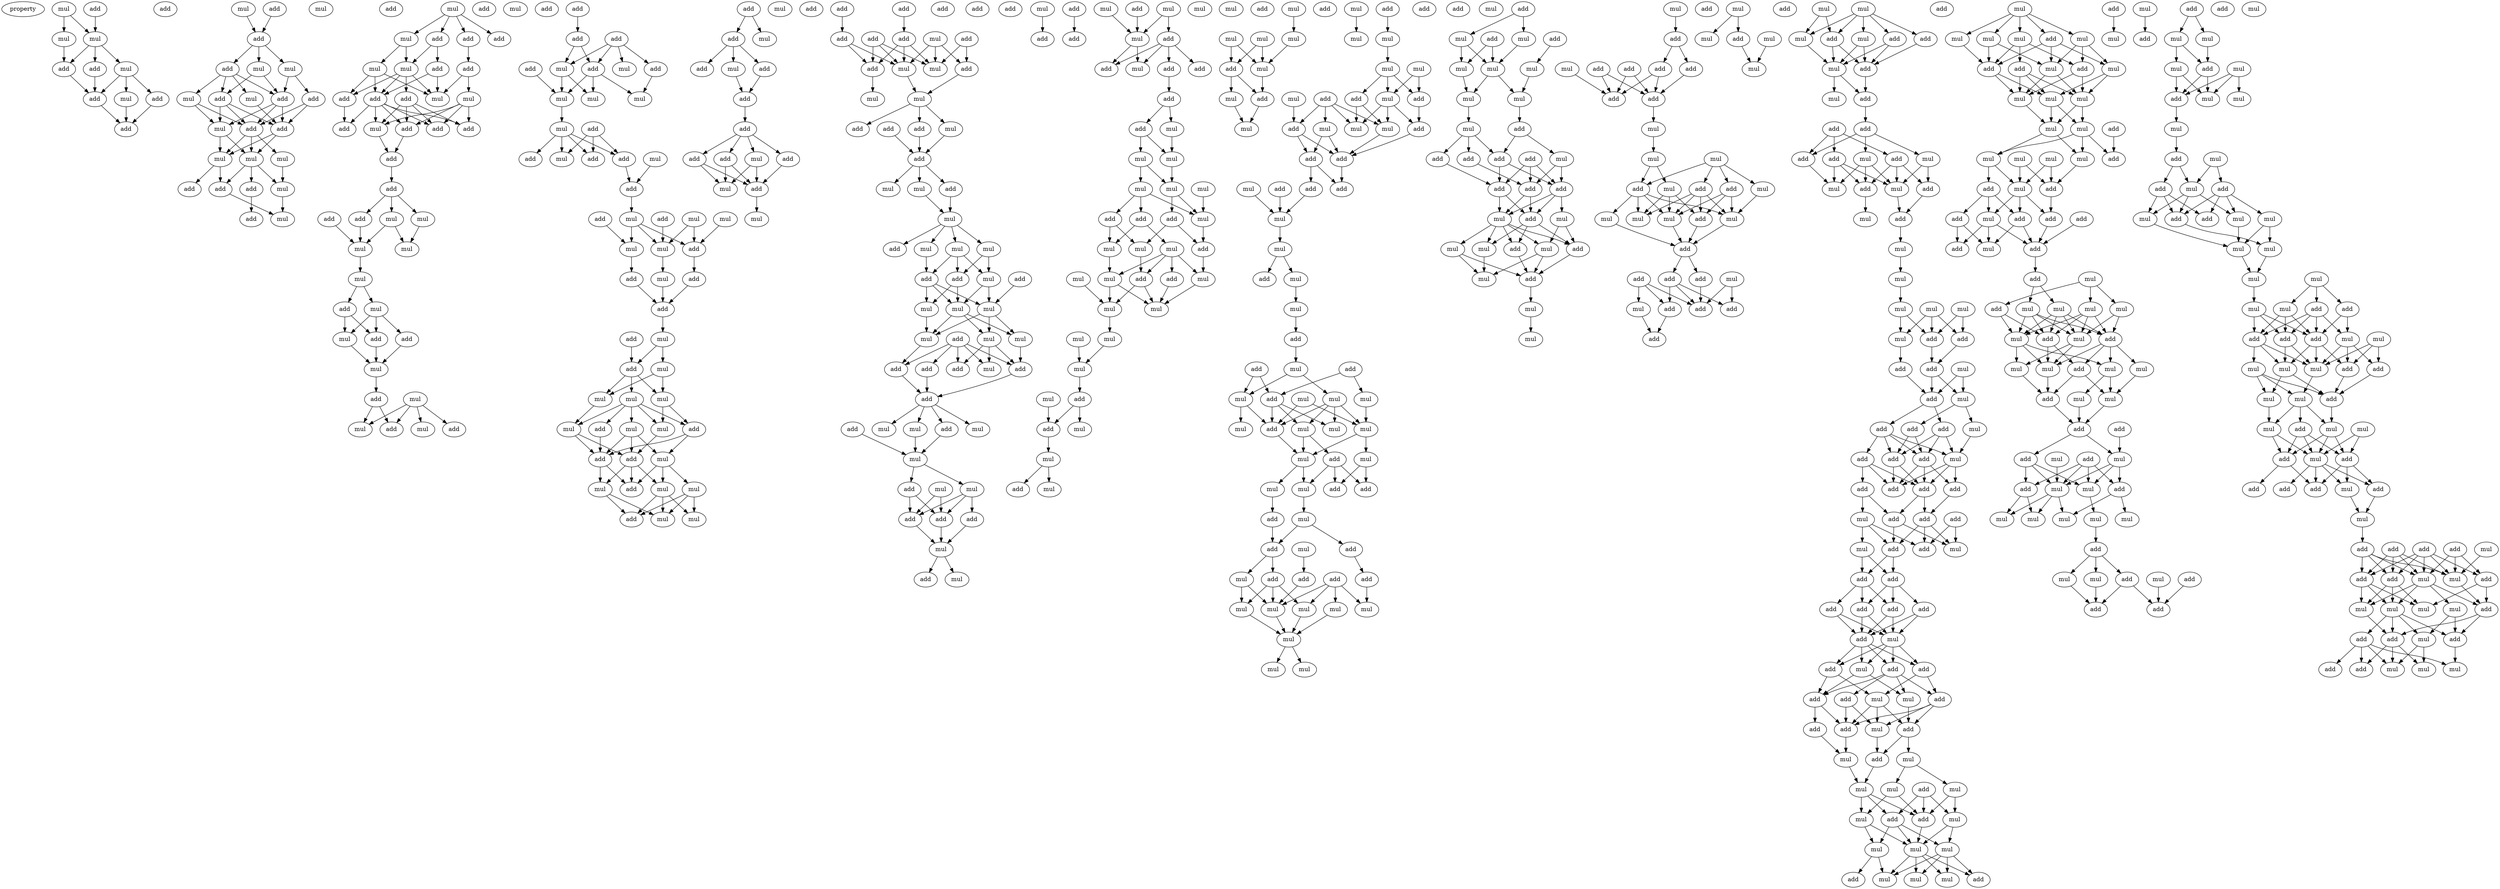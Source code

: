 digraph {
    node [fontcolor=black]
    property [mul=2,lf=1.9]
    0 [ label = mul ];
    1 [ label = add ];
    2 [ label = add ];
    3 [ label = mul ];
    4 [ label = mul ];
    5 [ label = mul ];
    6 [ label = add ];
    7 [ label = add ];
    8 [ label = mul ];
    9 [ label = add ];
    10 [ label = add ];
    11 [ label = add ];
    12 [ label = mul ];
    13 [ label = add ];
    14 [ label = mul ];
    15 [ label = add ];
    16 [ label = add ];
    17 [ label = mul ];
    18 [ label = add ];
    19 [ label = mul ];
    20 [ label = mul ];
    21 [ label = mul ];
    22 [ label = add ];
    23 [ label = add ];
    24 [ label = add ];
    25 [ label = mul ];
    26 [ label = add ];
    27 [ label = add ];
    28 [ label = mul ];
    29 [ label = mul ];
    30 [ label = mul ];
    31 [ label = add ];
    32 [ label = add ];
    33 [ label = mul ];
    34 [ label = add ];
    35 [ label = mul ];
    36 [ label = add ];
    37 [ label = mul ];
    38 [ label = mul ];
    39 [ label = add ];
    40 [ label = add ];
    41 [ label = add ];
    42 [ label = mul ];
    43 [ label = add ];
    44 [ label = mul ];
    45 [ label = add ];
    46 [ label = add ];
    47 [ label = add ];
    48 [ label = mul ];
    49 [ label = mul ];
    50 [ label = add ];
    51 [ label = add ];
    52 [ label = add ];
    53 [ label = add ];
    54 [ label = mul ];
    55 [ label = add ];
    56 [ label = add ];
    57 [ label = add ];
    58 [ label = mul ];
    59 [ label = mul ];
    60 [ label = add ];
    61 [ label = add ];
    62 [ label = mul ];
    63 [ label = mul ];
    64 [ label = mul ];
    65 [ label = mul ];
    66 [ label = add ];
    67 [ label = add ];
    68 [ label = add ];
    69 [ label = mul ];
    70 [ label = add ];
    71 [ label = mul ];
    72 [ label = mul ];
    73 [ label = add ];
    74 [ label = mul ];
    75 [ label = add ];
    76 [ label = mul ];
    77 [ label = mul ];
    78 [ label = add ];
    79 [ label = add ];
    80 [ label = add ];
    81 [ label = add ];
    82 [ label = add ];
    83 [ label = add ];
    84 [ label = add ];
    85 [ label = mul ];
    86 [ label = add ];
    87 [ label = mul ];
    88 [ label = mul ];
    89 [ label = mul ];
    90 [ label = mul ];
    91 [ label = add ];
    92 [ label = mul ];
    93 [ label = mul ];
    94 [ label = add ];
    95 [ label = mul ];
    96 [ label = add ];
    97 [ label = add ];
    98 [ label = add ];
    99 [ label = mul ];
    100 [ label = add ];
    101 [ label = mul ];
    102 [ label = add ];
    103 [ label = mul ];
    104 [ label = add ];
    105 [ label = mul ];
    106 [ label = mul ];
    107 [ label = add ];
    108 [ label = mul ];
    109 [ label = add ];
    110 [ label = add ];
    111 [ label = add ];
    112 [ label = mul ];
    113 [ label = add ];
    114 [ label = mul ];
    115 [ label = mul ];
    116 [ label = mul ];
    117 [ label = mul ];
    118 [ label = add ];
    119 [ label = mul ];
    120 [ label = mul ];
    121 [ label = mul ];
    122 [ label = add ];
    123 [ label = add ];
    124 [ label = add ];
    125 [ label = mul ];
    126 [ label = mul ];
    127 [ label = mul ];
    128 [ label = add ];
    129 [ label = mul ];
    130 [ label = mul ];
    131 [ label = mul ];
    132 [ label = add ];
    133 [ label = add ];
    134 [ label = add ];
    135 [ label = mul ];
    136 [ label = add ];
    137 [ label = mul ];
    138 [ label = add ];
    139 [ label = mul ];
    140 [ label = add ];
    141 [ label = add ];
    142 [ label = add ];
    143 [ label = add ];
    144 [ label = add ];
    145 [ label = add ];
    146 [ label = mul ];
    147 [ label = mul ];
    148 [ label = add ];
    149 [ label = mul ];
    150 [ label = add ];
    151 [ label = add ];
    152 [ label = add ];
    153 [ label = add ];
    154 [ label = mul ];
    155 [ label = add ];
    156 [ label = add ];
    157 [ label = mul ];
    158 [ label = add ];
    159 [ label = mul ];
    160 [ label = add ];
    161 [ label = add ];
    162 [ label = mul ];
    163 [ label = mul ];
    164 [ label = add ];
    165 [ label = add ];
    166 [ label = add ];
    167 [ label = add ];
    168 [ label = mul ];
    169 [ label = add ];
    170 [ label = mul ];
    171 [ label = add ];
    172 [ label = mul ];
    173 [ label = add ];
    174 [ label = mul ];
    175 [ label = add ];
    176 [ label = mul ];
    177 [ label = mul ];
    178 [ label = mul ];
    179 [ label = mul ];
    180 [ label = add ];
    181 [ label = add ];
    182 [ label = add ];
    183 [ label = mul ];
    184 [ label = mul ];
    185 [ label = mul ];
    186 [ label = mul ];
    187 [ label = mul ];
    188 [ label = mul ];
    189 [ label = add ];
    190 [ label = add ];
    191 [ label = add ];
    192 [ label = add ];
    193 [ label = mul ];
    194 [ label = add ];
    195 [ label = add ];
    196 [ label = add ];
    197 [ label = add ];
    198 [ label = mul ];
    199 [ label = mul ];
    200 [ label = mul ];
    201 [ label = mul ];
    202 [ label = add ];
    203 [ label = mul ];
    204 [ label = mul ];
    205 [ label = add ];
    206 [ label = add ];
    207 [ label = add ];
    208 [ label = mul ];
    209 [ label = mul ];
    210 [ label = add ];
    211 [ label = add ];
    212 [ label = add ];
    213 [ label = mul ];
    214 [ label = add ];
    215 [ label = add ];
    216 [ label = mul ];
    217 [ label = mul ];
    218 [ label = mul ];
    219 [ label = add ];
    220 [ label = add ];
    221 [ label = add ];
    222 [ label = mul ];
    223 [ label = add ];
    224 [ label = add ];
    225 [ label = add ];
    226 [ label = mul ];
    227 [ label = mul ];
    228 [ label = mul ];
    229 [ label = mul ];
    230 [ label = mul ];
    231 [ label = mul ];
    232 [ label = mul ];
    233 [ label = add ];
    234 [ label = add ];
    235 [ label = mul ];
    236 [ label = add ];
    237 [ label = add ];
    238 [ label = mul ];
    239 [ label = mul ];
    240 [ label = mul ];
    241 [ label = add ];
    242 [ label = mul ];
    243 [ label = add ];
    244 [ label = mul ];
    245 [ label = mul ];
    246 [ label = mul ];
    247 [ label = mul ];
    248 [ label = mul ];
    249 [ label = mul ];
    250 [ label = mul ];
    251 [ label = mul ];
    252 [ label = add ];
    253 [ label = add ];
    254 [ label = mul ];
    255 [ label = mul ];
    256 [ label = mul ];
    257 [ label = add ];
    258 [ label = add ];
    259 [ label = mul ];
    260 [ label = mul ];
    261 [ label = mul ];
    262 [ label = add ];
    263 [ label = mul ];
    264 [ label = mul ];
    265 [ label = add ];
    266 [ label = mul ];
    267 [ label = add ];
    268 [ label = mul ];
    269 [ label = mul ];
    270 [ label = mul ];
    271 [ label = mul ];
    272 [ label = add ];
    273 [ label = mul ];
    274 [ label = mul ];
    275 [ label = mul ];
    276 [ label = mul ];
    277 [ label = add ];
    278 [ label = add ];
    279 [ label = add ];
    280 [ label = mul ];
    281 [ label = mul ];
    282 [ label = add ];
    283 [ label = mul ];
    284 [ label = mul ];
    285 [ label = add ];
    286 [ label = add ];
    287 [ label = add ];
    288 [ label = mul ];
    289 [ label = add ];
    290 [ label = add ];
    291 [ label = add ];
    292 [ label = add ];
    293 [ label = mul ];
    294 [ label = mul ];
    295 [ label = add ];
    296 [ label = mul ];
    297 [ label = mul ];
    298 [ label = add ];
    299 [ label = mul ];
    300 [ label = add ];
    301 [ label = add ];
    302 [ label = mul ];
    303 [ label = add ];
    304 [ label = mul ];
    305 [ label = mul ];
    306 [ label = mul ];
    307 [ label = mul ];
    308 [ label = mul ];
    309 [ label = add ];
    310 [ label = mul ];
    311 [ label = mul ];
    312 [ label = mul ];
    313 [ label = add ];
    314 [ label = mul ];
    315 [ label = add ];
    316 [ label = mul ];
    317 [ label = add ];
    318 [ label = mul ];
    319 [ label = add ];
    320 [ label = mul ];
    321 [ label = add ];
    322 [ label = add ];
    323 [ label = mul ];
    324 [ label = add ];
    325 [ label = add ];
    326 [ label = add ];
    327 [ label = add ];
    328 [ label = mul ];
    329 [ label = mul ];
    330 [ label = mul ];
    331 [ label = mul ];
    332 [ label = mul ];
    333 [ label = mul ];
    334 [ label = mul ];
    335 [ label = add ];
    336 [ label = mul ];
    337 [ label = mul ];
    338 [ label = mul ];
    339 [ label = add ];
    340 [ label = mul ];
    341 [ label = add ];
    342 [ label = mul ];
    343 [ label = add ];
    344 [ label = mul ];
    345 [ label = mul ];
    346 [ label = mul ];
    347 [ label = mul ];
    348 [ label = mul ];
    349 [ label = add ];
    350 [ label = mul ];
    351 [ label = add ];
    352 [ label = add ];
    353 [ label = add ];
    354 [ label = mul ];
    355 [ label = add ];
    356 [ label = add ];
    357 [ label = add ];
    358 [ label = add ];
    359 [ label = mul ];
    360 [ label = mul ];
    361 [ label = add ];
    362 [ label = mul ];
    363 [ label = add ];
    364 [ label = add ];
    365 [ label = mul ];
    366 [ label = mul ];
    367 [ label = mul ];
    368 [ label = add ];
    369 [ label = mul ];
    370 [ label = mul ];
    371 [ label = mul ];
    372 [ label = add ];
    373 [ label = add ];
    374 [ label = add ];
    375 [ label = mul ];
    376 [ label = add ];
    377 [ label = add ];
    378 [ label = add ];
    379 [ label = add ];
    380 [ label = mul ];
    381 [ label = mul ];
    382 [ label = mul ];
    383 [ label = mul ];
    384 [ label = add ];
    385 [ label = add ];
    386 [ label = mul ];
    387 [ label = add ];
    388 [ label = mul ];
    389 [ label = mul ];
    390 [ label = add ];
    391 [ label = mul ];
    392 [ label = mul ];
    393 [ label = add ];
    394 [ label = add ];
    395 [ label = add ];
    396 [ label = mul ];
    397 [ label = add ];
    398 [ label = add ];
    399 [ label = add ];
    400 [ label = mul ];
    401 [ label = add ];
    402 [ label = add ];
    403 [ label = add ];
    404 [ label = mul ];
    405 [ label = add ];
    406 [ label = mul ];
    407 [ label = mul ];
    408 [ label = add ];
    409 [ label = mul ];
    410 [ label = mul ];
    411 [ label = mul ];
    412 [ label = mul ];
    413 [ label = add ];
    414 [ label = add ];
    415 [ label = add ];
    416 [ label = mul ];
    417 [ label = mul ];
    418 [ label = add ];
    419 [ label = mul ];
    420 [ label = add ];
    421 [ label = add ];
    422 [ label = add ];
    423 [ label = add ];
    424 [ label = add ];
    425 [ label = mul ];
    426 [ label = add ];
    427 [ label = mul ];
    428 [ label = add ];
    429 [ label = mul ];
    430 [ label = add ];
    431 [ label = mul ];
    432 [ label = mul ];
    433 [ label = add ];
    434 [ label = mul ];
    435 [ label = mul ];
    436 [ label = mul ];
    437 [ label = mul ];
    438 [ label = mul ];
    439 [ label = mul ];
    440 [ label = add ];
    441 [ label = add ];
    442 [ label = add ];
    443 [ label = mul ];
    444 [ label = add ];
    445 [ label = add ];
    446 [ label = add ];
    447 [ label = mul ];
    448 [ label = mul ];
    449 [ label = add ];
    450 [ label = add ];
    451 [ label = add ];
    452 [ label = add ];
    453 [ label = add ];
    454 [ label = add ];
    455 [ label = mul ];
    456 [ label = add ];
    457 [ label = add ];
    458 [ label = add ];
    459 [ label = add ];
    460 [ label = add ];
    461 [ label = mul ];
    462 [ label = add ];
    463 [ label = add ];
    464 [ label = mul ];
    465 [ label = add ];
    466 [ label = mul ];
    467 [ label = add ];
    468 [ label = add ];
    469 [ label = add ];
    470 [ label = add ];
    471 [ label = add ];
    472 [ label = add ];
    473 [ label = add ];
    474 [ label = mul ];
    475 [ label = add ];
    476 [ label = add ];
    477 [ label = add ];
    478 [ label = add ];
    479 [ label = mul ];
    480 [ label = add ];
    481 [ label = mul ];
    482 [ label = add ];
    483 [ label = mul ];
    484 [ label = add ];
    485 [ label = add ];
    486 [ label = add ];
    487 [ label = mul ];
    488 [ label = add ];
    489 [ label = mul ];
    490 [ label = add ];
    491 [ label = mul ];
    492 [ label = mul ];
    493 [ label = mul ];
    494 [ label = add ];
    495 [ label = mul ];
    496 [ label = mul ];
    497 [ label = add ];
    498 [ label = mul ];
    499 [ label = add ];
    500 [ label = mul ];
    501 [ label = mul ];
    502 [ label = mul ];
    503 [ label = mul ];
    504 [ label = add ];
    505 [ label = mul ];
    506 [ label = mul ];
    507 [ label = add ];
    508 [ label = mul ];
    509 [ label = add ];
    510 [ label = mul ];
    511 [ label = mul ];
    512 [ label = mul ];
    513 [ label = mul ];
    514 [ label = add ];
    515 [ label = mul ];
    516 [ label = mul ];
    517 [ label = add ];
    518 [ label = add ];
    519 [ label = mul ];
    520 [ label = mul ];
    521 [ label = mul ];
    522 [ label = mul ];
    523 [ label = add ];
    524 [ label = mul ];
    525 [ label = mul ];
    526 [ label = add ];
    527 [ label = mul ];
    528 [ label = mul ];
    529 [ label = mul ];
    530 [ label = add ];
    531 [ label = add ];
    532 [ label = mul ];
    533 [ label = add ];
    534 [ label = add ];
    535 [ label = mul ];
    536 [ label = add ];
    537 [ label = add ];
    538 [ label = add ];
    539 [ label = add ];
    540 [ label = mul ];
    541 [ label = add ];
    542 [ label = mul ];
    543 [ label = mul ];
    544 [ label = mul ];
    545 [ label = mul ];
    546 [ label = add ];
    547 [ label = mul ];
    548 [ label = mul ];
    549 [ label = add ];
    550 [ label = mul ];
    551 [ label = add ];
    552 [ label = mul ];
    553 [ label = mul ];
    554 [ label = mul ];
    555 [ label = add ];
    556 [ label = mul ];
    557 [ label = mul ];
    558 [ label = add ];
    559 [ label = mul ];
    560 [ label = add ];
    561 [ label = add ];
    562 [ label = add ];
    563 [ label = add ];
    564 [ label = mul ];
    565 [ label = mul ];
    566 [ label = add ];
    567 [ label = mul ];
    568 [ label = mul ];
    569 [ label = add ];
    570 [ label = add ];
    571 [ label = mul ];
    572 [ label = mul ];
    573 [ label = mul ];
    574 [ label = mul ];
    575 [ label = mul ];
    576 [ label = mul ];
    577 [ label = add ];
    578 [ label = mul ];
    579 [ label = mul ];
    580 [ label = add ];
    581 [ label = add ];
    582 [ label = mul ];
    583 [ label = add ];
    584 [ label = add ];
    585 [ label = mul ];
    586 [ label = add ];
    587 [ label = add ];
    588 [ label = mul ];
    589 [ label = mul ];
    590 [ label = mul ];
    591 [ label = add ];
    592 [ label = mul ];
    593 [ label = add ];
    594 [ label = mul ];
    595 [ label = mul ];
    596 [ label = mul ];
    597 [ label = add ];
    598 [ label = mul ];
    599 [ label = add ];
    600 [ label = add ];
    601 [ label = mul ];
    602 [ label = add ];
    603 [ label = mul ];
    604 [ label = mul ];
    605 [ label = add ];
    606 [ label = add ];
    607 [ label = mul ];
    608 [ label = mul ];
    609 [ label = mul ];
    610 [ label = mul ];
    611 [ label = mul ];
    612 [ label = mul ];
    613 [ label = add ];
    614 [ label = add ];
    615 [ label = mul ];
    616 [ label = mul ];
    617 [ label = add ];
    618 [ label = add ];
    619 [ label = mul ];
    620 [ label = mul ];
    621 [ label = add ];
    622 [ label = mul ];
    623 [ label = add ];
    624 [ label = mul ];
    625 [ label = add ];
    626 [ label = mul ];
    627 [ label = mul ];
    628 [ label = mul ];
    629 [ label = add ];
    630 [ label = mul ];
    631 [ label = mul ];
    632 [ label = add ];
    633 [ label = mul ];
    634 [ label = mul ];
    635 [ label = add ];
    636 [ label = add ];
    637 [ label = add ];
    638 [ label = add ];
    639 [ label = mul ];
    640 [ label = add ];
    641 [ label = add ];
    642 [ label = mul ];
    643 [ label = add ];
    644 [ label = mul ];
    645 [ label = add ];
    646 [ label = add ];
    647 [ label = add ];
    648 [ label = add ];
    649 [ label = add ];
    650 [ label = add ];
    651 [ label = mul ];
    652 [ label = mul ];
    653 [ label = mul ];
    654 [ label = mul ];
    655 [ label = add ];
    656 [ label = mul ];
    657 [ label = mul ];
    658 [ label = add ];
    659 [ label = add ];
    660 [ label = mul ];
    661 [ label = add ];
    662 [ label = mul ];
    663 [ label = add ];
    664 [ label = mul ];
    665 [ label = mul ];
    666 [ label = add ];
    0 -> 3 [ name = 0 ];
    0 -> 4 [ name = 1 ];
    1 -> 4 [ name = 2 ];
    3 -> 7 [ name = 3 ];
    4 -> 5 [ name = 4 ];
    4 -> 6 [ name = 5 ];
    4 -> 7 [ name = 6 ];
    5 -> 8 [ name = 7 ];
    5 -> 9 [ name = 8 ];
    5 -> 10 [ name = 9 ];
    6 -> 10 [ name = 10 ];
    7 -> 10 [ name = 11 ];
    8 -> 11 [ name = 12 ];
    9 -> 11 [ name = 13 ];
    10 -> 11 [ name = 14 ];
    12 -> 16 [ name = 15 ];
    13 -> 16 [ name = 16 ];
    16 -> 17 [ name = 17 ];
    16 -> 18 [ name = 18 ];
    16 -> 19 [ name = 19 ];
    17 -> 22 [ name = 20 ];
    17 -> 24 [ name = 21 ];
    18 -> 20 [ name = 22 ];
    18 -> 21 [ name = 23 ];
    18 -> 22 [ name = 24 ];
    18 -> 24 [ name = 25 ];
    19 -> 23 [ name = 26 ];
    19 -> 24 [ name = 27 ];
    20 -> 26 [ name = 28 ];
    21 -> 25 [ name = 29 ];
    21 -> 27 [ name = 30 ];
    22 -> 25 [ name = 31 ];
    22 -> 26 [ name = 32 ];
    22 -> 27 [ name = 33 ];
    23 -> 26 [ name = 34 ];
    23 -> 27 [ name = 35 ];
    24 -> 25 [ name = 36 ];
    24 -> 26 [ name = 37 ];
    24 -> 27 [ name = 38 ];
    25 -> 29 [ name = 39 ];
    25 -> 30 [ name = 40 ];
    26 -> 29 [ name = 41 ];
    26 -> 30 [ name = 42 ];
    27 -> 28 [ name = 43 ];
    27 -> 29 [ name = 44 ];
    27 -> 30 [ name = 45 ];
    28 -> 33 [ name = 46 ];
    29 -> 31 [ name = 47 ];
    29 -> 32 [ name = 48 ];
    30 -> 31 [ name = 49 ];
    30 -> 33 [ name = 50 ];
    30 -> 34 [ name = 51 ];
    31 -> 35 [ name = 52 ];
    33 -> 35 [ name = 53 ];
    34 -> 36 [ name = 54 ];
    37 -> 38 [ name = 55 ];
    37 -> 39 [ name = 56 ];
    37 -> 40 [ name = 57 ];
    37 -> 41 [ name = 58 ];
    38 -> 42 [ name = 59 ];
    38 -> 44 [ name = 60 ];
    39 -> 44 [ name = 61 ];
    39 -> 45 [ name = 62 ];
    41 -> 43 [ name = 63 ];
    42 -> 47 [ name = 64 ];
    42 -> 49 [ name = 65 ];
    42 -> 50 [ name = 66 ];
    43 -> 48 [ name = 67 ];
    43 -> 49 [ name = 68 ];
    44 -> 46 [ name = 69 ];
    44 -> 47 [ name = 70 ];
    44 -> 49 [ name = 71 ];
    44 -> 50 [ name = 72 ];
    45 -> 49 [ name = 73 ];
    45 -> 50 [ name = 74 ];
    46 -> 52 [ name = 75 ];
    46 -> 53 [ name = 76 ];
    46 -> 54 [ name = 77 ];
    46 -> 55 [ name = 78 ];
    47 -> 51 [ name = 79 ];
    48 -> 52 [ name = 80 ];
    48 -> 53 [ name = 81 ];
    48 -> 54 [ name = 82 ];
    48 -> 55 [ name = 83 ];
    50 -> 51 [ name = 84 ];
    50 -> 52 [ name = 85 ];
    50 -> 53 [ name = 86 ];
    50 -> 54 [ name = 87 ];
    50 -> 55 [ name = 88 ];
    53 -> 56 [ name = 89 ];
    54 -> 56 [ name = 90 ];
    56 -> 57 [ name = 91 ];
    57 -> 58 [ name = 92 ];
    57 -> 59 [ name = 93 ];
    57 -> 60 [ name = 94 ];
    58 -> 62 [ name = 95 ];
    58 -> 63 [ name = 96 ];
    59 -> 63 [ name = 97 ];
    60 -> 62 [ name = 98 ];
    61 -> 62 [ name = 99 ];
    62 -> 64 [ name = 100 ];
    64 -> 65 [ name = 101 ];
    64 -> 66 [ name = 102 ];
    65 -> 67 [ name = 103 ];
    65 -> 69 [ name = 104 ];
    65 -> 70 [ name = 105 ];
    66 -> 67 [ name = 106 ];
    66 -> 69 [ name = 107 ];
    67 -> 72 [ name = 108 ];
    69 -> 72 [ name = 109 ];
    70 -> 72 [ name = 110 ];
    72 -> 73 [ name = 111 ];
    73 -> 77 [ name = 112 ];
    73 -> 78 [ name = 113 ];
    74 -> 76 [ name = 114 ];
    74 -> 77 [ name = 115 ];
    74 -> 78 [ name = 116 ];
    74 -> 79 [ name = 117 ];
    80 -> 81 [ name = 118 ];
    81 -> 84 [ name = 119 ];
    81 -> 85 [ name = 120 ];
    82 -> 83 [ name = 121 ];
    82 -> 84 [ name = 122 ];
    82 -> 85 [ name = 123 ];
    82 -> 87 [ name = 124 ];
    83 -> 89 [ name = 125 ];
    84 -> 88 [ name = 126 ];
    84 -> 89 [ name = 127 ];
    84 -> 90 [ name = 128 ];
    85 -> 88 [ name = 129 ];
    85 -> 90 [ name = 130 ];
    86 -> 90 [ name = 131 ];
    90 -> 92 [ name = 132 ];
    91 -> 95 [ name = 133 ];
    91 -> 96 [ name = 134 ];
    91 -> 97 [ name = 135 ];
    92 -> 94 [ name = 136 ];
    92 -> 95 [ name = 137 ];
    92 -> 96 [ name = 138 ];
    92 -> 97 [ name = 139 ];
    93 -> 98 [ name = 140 ];
    96 -> 98 [ name = 141 ];
    98 -> 99 [ name = 142 ];
    99 -> 104 [ name = 143 ];
    99 -> 105 [ name = 144 ];
    99 -> 106 [ name = 145 ];
    100 -> 105 [ name = 146 ];
    101 -> 104 [ name = 147 ];
    101 -> 106 [ name = 148 ];
    102 -> 106 [ name = 149 ];
    103 -> 104 [ name = 150 ];
    104 -> 109 [ name = 151 ];
    105 -> 107 [ name = 152 ];
    106 -> 108 [ name = 153 ];
    107 -> 110 [ name = 154 ];
    108 -> 110 [ name = 155 ];
    109 -> 110 [ name = 156 ];
    110 -> 112 [ name = 157 ];
    111 -> 113 [ name = 158 ];
    112 -> 113 [ name = 159 ];
    112 -> 114 [ name = 160 ];
    113 -> 115 [ name = 161 ];
    113 -> 116 [ name = 162 ];
    113 -> 117 [ name = 163 ];
    114 -> 115 [ name = 164 ];
    114 -> 116 [ name = 165 ];
    115 -> 120 [ name = 166 ];
    115 -> 122 [ name = 167 ];
    116 -> 121 [ name = 168 ];
    117 -> 118 [ name = 169 ];
    117 -> 119 [ name = 170 ];
    117 -> 120 [ name = 171 ];
    117 -> 121 [ name = 172 ];
    117 -> 122 [ name = 173 ];
    118 -> 123 [ name = 174 ];
    119 -> 123 [ name = 175 ];
    119 -> 124 [ name = 176 ];
    119 -> 125 [ name = 177 ];
    120 -> 124 [ name = 178 ];
    121 -> 123 [ name = 179 ];
    121 -> 124 [ name = 180 ];
    122 -> 123 [ name = 181 ];
    122 -> 125 [ name = 182 ];
    123 -> 128 [ name = 183 ];
    123 -> 129 [ name = 184 ];
    124 -> 127 [ name = 185 ];
    124 -> 128 [ name = 186 ];
    124 -> 129 [ name = 187 ];
    125 -> 126 [ name = 188 ];
    125 -> 127 [ name = 189 ];
    125 -> 128 [ name = 190 ];
    126 -> 130 [ name = 191 ];
    126 -> 131 [ name = 192 ];
    126 -> 132 [ name = 193 ];
    127 -> 130 [ name = 194 ];
    127 -> 131 [ name = 195 ];
    127 -> 132 [ name = 196 ];
    129 -> 130 [ name = 197 ];
    129 -> 132 [ name = 198 ];
    133 -> 134 [ name = 199 ];
    133 -> 135 [ name = 200 ];
    134 -> 136 [ name = 201 ];
    134 -> 138 [ name = 202 ];
    134 -> 139 [ name = 203 ];
    138 -> 140 [ name = 204 ];
    139 -> 140 [ name = 205 ];
    140 -> 141 [ name = 206 ];
    141 -> 142 [ name = 207 ];
    141 -> 144 [ name = 208 ];
    141 -> 145 [ name = 209 ];
    141 -> 146 [ name = 210 ];
    142 -> 147 [ name = 211 ];
    142 -> 148 [ name = 212 ];
    144 -> 148 [ name = 213 ];
    145 -> 147 [ name = 214 ];
    145 -> 148 [ name = 215 ];
    146 -> 147 [ name = 216 ];
    146 -> 148 [ name = 217 ];
    148 -> 149 [ name = 218 ];
    150 -> 153 [ name = 219 ];
    151 -> 155 [ name = 220 ];
    152 -> 157 [ name = 221 ];
    152 -> 158 [ name = 222 ];
    152 -> 159 [ name = 223 ];
    153 -> 157 [ name = 224 ];
    153 -> 158 [ name = 225 ];
    154 -> 157 [ name = 226 ];
    154 -> 159 [ name = 227 ];
    154 -> 161 [ name = 228 ];
    155 -> 157 [ name = 229 ];
    155 -> 158 [ name = 230 ];
    155 -> 159 [ name = 231 ];
    156 -> 159 [ name = 232 ];
    156 -> 161 [ name = 233 ];
    157 -> 162 [ name = 234 ];
    158 -> 163 [ name = 235 ];
    161 -> 162 [ name = 236 ];
    162 -> 164 [ name = 237 ];
    162 -> 167 [ name = 238 ];
    162 -> 168 [ name = 239 ];
    166 -> 169 [ name = 240 ];
    167 -> 169 [ name = 241 ];
    168 -> 169 [ name = 242 ];
    169 -> 170 [ name = 243 ];
    169 -> 171 [ name = 244 ];
    169 -> 172 [ name = 245 ];
    171 -> 174 [ name = 246 ];
    172 -> 174 [ name = 247 ];
    174 -> 175 [ name = 248 ];
    174 -> 176 [ name = 249 ];
    174 -> 177 [ name = 250 ];
    174 -> 178 [ name = 251 ];
    176 -> 179 [ name = 252 ];
    176 -> 181 [ name = 253 ];
    177 -> 180 [ name = 254 ];
    178 -> 179 [ name = 255 ];
    178 -> 180 [ name = 256 ];
    178 -> 181 [ name = 257 ];
    179 -> 183 [ name = 258 ];
    179 -> 185 [ name = 259 ];
    180 -> 183 [ name = 260 ];
    180 -> 184 [ name = 261 ];
    180 -> 185 [ name = 262 ];
    181 -> 183 [ name = 263 ];
    181 -> 184 [ name = 264 ];
    182 -> 185 [ name = 265 ];
    183 -> 186 [ name = 266 ];
    183 -> 187 [ name = 267 ];
    183 -> 188 [ name = 268 ];
    184 -> 186 [ name = 269 ];
    185 -> 186 [ name = 270 ];
    185 -> 187 [ name = 271 ];
    185 -> 188 [ name = 272 ];
    186 -> 192 [ name = 273 ];
    187 -> 191 [ name = 274 ];
    188 -> 190 [ name = 275 ];
    188 -> 191 [ name = 276 ];
    188 -> 193 [ name = 277 ];
    189 -> 190 [ name = 278 ];
    189 -> 191 [ name = 279 ];
    189 -> 192 [ name = 280 ];
    189 -> 193 [ name = 281 ];
    189 -> 194 [ name = 282 ];
    191 -> 195 [ name = 283 ];
    192 -> 195 [ name = 284 ];
    194 -> 195 [ name = 285 ];
    195 -> 197 [ name = 286 ];
    195 -> 198 [ name = 287 ];
    195 -> 199 [ name = 288 ];
    195 -> 200 [ name = 289 ];
    196 -> 201 [ name = 290 ];
    197 -> 201 [ name = 291 ];
    198 -> 201 [ name = 292 ];
    201 -> 202 [ name = 293 ];
    201 -> 204 [ name = 294 ];
    202 -> 205 [ name = 295 ];
    202 -> 207 [ name = 296 ];
    203 -> 205 [ name = 297 ];
    203 -> 207 [ name = 298 ];
    204 -> 205 [ name = 299 ];
    204 -> 206 [ name = 300 ];
    204 -> 207 [ name = 301 ];
    205 -> 208 [ name = 302 ];
    206 -> 208 [ name = 303 ];
    207 -> 208 [ name = 304 ];
    208 -> 212 [ name = 305 ];
    208 -> 213 [ name = 306 ];
    209 -> 211 [ name = 307 ];
    210 -> 214 [ name = 308 ];
    215 -> 218 [ name = 309 ];
    216 -> 218 [ name = 310 ];
    216 -> 219 [ name = 311 ];
    217 -> 218 [ name = 312 ];
    218 -> 220 [ name = 313 ];
    218 -> 222 [ name = 314 ];
    219 -> 220 [ name = 315 ];
    219 -> 221 [ name = 316 ];
    219 -> 222 [ name = 317 ];
    219 -> 223 [ name = 318 ];
    221 -> 224 [ name = 319 ];
    224 -> 225 [ name = 320 ];
    224 -> 226 [ name = 321 ];
    225 -> 227 [ name = 322 ];
    225 -> 228 [ name = 323 ];
    226 -> 228 [ name = 324 ];
    227 -> 231 [ name = 325 ];
    227 -> 232 [ name = 326 ];
    228 -> 232 [ name = 327 ];
    230 -> 235 [ name = 328 ];
    231 -> 233 [ name = 329 ];
    231 -> 234 [ name = 330 ];
    231 -> 235 [ name = 331 ];
    232 -> 235 [ name = 332 ];
    232 -> 236 [ name = 333 ];
    233 -> 238 [ name = 334 ];
    233 -> 240 [ name = 335 ];
    234 -> 239 [ name = 336 ];
    234 -> 240 [ name = 337 ];
    235 -> 237 [ name = 338 ];
    236 -> 237 [ name = 339 ];
    236 -> 238 [ name = 340 ];
    237 -> 244 [ name = 341 ];
    238 -> 243 [ name = 342 ];
    239 -> 241 [ name = 343 ];
    239 -> 243 [ name = 344 ];
    239 -> 244 [ name = 345 ];
    239 -> 245 [ name = 346 ];
    240 -> 245 [ name = 347 ];
    241 -> 247 [ name = 348 ];
    242 -> 246 [ name = 349 ];
    243 -> 246 [ name = 350 ];
    243 -> 247 [ name = 351 ];
    244 -> 247 [ name = 352 ];
    245 -> 246 [ name = 353 ];
    245 -> 247 [ name = 354 ];
    246 -> 249 [ name = 355 ];
    248 -> 250 [ name = 356 ];
    249 -> 250 [ name = 357 ];
    250 -> 252 [ name = 358 ];
    251 -> 253 [ name = 359 ];
    252 -> 253 [ name = 360 ];
    252 -> 254 [ name = 361 ];
    253 -> 256 [ name = 362 ];
    256 -> 257 [ name = 363 ];
    256 -> 259 [ name = 364 ];
    260 -> 263 [ name = 365 ];
    261 -> 265 [ name = 366 ];
    261 -> 266 [ name = 367 ];
    263 -> 266 [ name = 368 ];
    264 -> 265 [ name = 369 ];
    264 -> 266 [ name = 370 ];
    265 -> 267 [ name = 371 ];
    265 -> 268 [ name = 372 ];
    266 -> 267 [ name = 373 ];
    267 -> 269 [ name = 374 ];
    268 -> 269 [ name = 375 ];
    270 -> 271 [ name = 376 ];
    272 -> 273 [ name = 377 ];
    273 -> 274 [ name = 378 ];
    274 -> 276 [ name = 379 ];
    274 -> 277 [ name = 380 ];
    274 -> 279 [ name = 381 ];
    275 -> 276 [ name = 382 ];
    275 -> 277 [ name = 383 ];
    276 -> 281 [ name = 384 ];
    276 -> 282 [ name = 385 ];
    276 -> 283 [ name = 386 ];
    277 -> 282 [ name = 387 ];
    278 -> 281 [ name = 388 ];
    278 -> 283 [ name = 389 ];
    278 -> 284 [ name = 390 ];
    278 -> 285 [ name = 391 ];
    279 -> 281 [ name = 392 ];
    279 -> 283 [ name = 393 ];
    280 -> 285 [ name = 394 ];
    281 -> 287 [ name = 395 ];
    282 -> 287 [ name = 396 ];
    284 -> 286 [ name = 397 ];
    284 -> 287 [ name = 398 ];
    285 -> 286 [ name = 399 ];
    285 -> 287 [ name = 400 ];
    286 -> 289 [ name = 401 ];
    286 -> 292 [ name = 402 ];
    287 -> 289 [ name = 403 ];
    288 -> 293 [ name = 404 ];
    290 -> 293 [ name = 405 ];
    292 -> 293 [ name = 406 ];
    293 -> 294 [ name = 407 ];
    294 -> 295 [ name = 408 ];
    294 -> 296 [ name = 409 ];
    296 -> 297 [ name = 410 ];
    297 -> 298 [ name = 411 ];
    298 -> 299 [ name = 412 ];
    299 -> 302 [ name = 413 ];
    299 -> 306 [ name = 414 ];
    300 -> 303 [ name = 415 ];
    300 -> 306 [ name = 416 ];
    301 -> 303 [ name = 417 ];
    301 -> 305 [ name = 418 ];
    302 -> 307 [ name = 419 ];
    302 -> 308 [ name = 420 ];
    302 -> 309 [ name = 421 ];
    302 -> 310 [ name = 422 ];
    303 -> 307 [ name = 423 ];
    303 -> 308 [ name = 424 ];
    303 -> 309 [ name = 425 ];
    304 -> 309 [ name = 426 ];
    304 -> 310 [ name = 427 ];
    305 -> 310 [ name = 428 ];
    306 -> 309 [ name = 429 ];
    306 -> 311 [ name = 430 ];
    307 -> 312 [ name = 431 ];
    307 -> 313 [ name = 432 ];
    309 -> 312 [ name = 433 ];
    310 -> 312 [ name = 434 ];
    310 -> 314 [ name = 435 ];
    312 -> 316 [ name = 436 ];
    312 -> 318 [ name = 437 ];
    313 -> 315 [ name = 438 ];
    313 -> 316 [ name = 439 ];
    313 -> 317 [ name = 440 ];
    314 -> 315 [ name = 441 ];
    314 -> 317 [ name = 442 ];
    316 -> 320 [ name = 443 ];
    318 -> 319 [ name = 444 ];
    319 -> 322 [ name = 445 ];
    320 -> 321 [ name = 446 ];
    320 -> 322 [ name = 447 ];
    321 -> 325 [ name = 448 ];
    322 -> 327 [ name = 449 ];
    322 -> 328 [ name = 450 ];
    323 -> 324 [ name = 451 ];
    324 -> 332 [ name = 452 ];
    325 -> 333 [ name = 453 ];
    326 -> 329 [ name = 454 ];
    326 -> 330 [ name = 455 ];
    326 -> 332 [ name = 456 ];
    326 -> 333 [ name = 457 ];
    327 -> 330 [ name = 458 ];
    327 -> 331 [ name = 459 ];
    327 -> 332 [ name = 460 ];
    328 -> 331 [ name = 461 ];
    328 -> 332 [ name = 462 ];
    329 -> 334 [ name = 463 ];
    330 -> 334 [ name = 464 ];
    331 -> 334 [ name = 465 ];
    332 -> 334 [ name = 466 ];
    334 -> 336 [ name = 467 ];
    334 -> 337 [ name = 468 ];
    339 -> 340 [ name = 469 ];
    339 -> 342 [ name = 470 ];
    340 -> 344 [ name = 471 ];
    341 -> 344 [ name = 472 ];
    341 -> 345 [ name = 473 ];
    342 -> 344 [ name = 474 ];
    342 -> 345 [ name = 475 ];
    343 -> 346 [ name = 476 ];
    344 -> 347 [ name = 477 ];
    344 -> 348 [ name = 478 ];
    345 -> 348 [ name = 479 ];
    346 -> 347 [ name = 480 ];
    347 -> 349 [ name = 481 ];
    348 -> 350 [ name = 482 ];
    349 -> 354 [ name = 483 ];
    349 -> 355 [ name = 484 ];
    350 -> 351 [ name = 485 ];
    350 -> 353 [ name = 486 ];
    350 -> 355 [ name = 487 ];
    351 -> 356 [ name = 488 ];
    352 -> 356 [ name = 489 ];
    352 -> 357 [ name = 490 ];
    352 -> 358 [ name = 491 ];
    353 -> 357 [ name = 492 ];
    354 -> 356 [ name = 493 ];
    354 -> 358 [ name = 494 ];
    355 -> 357 [ name = 495 ];
    355 -> 358 [ name = 496 ];
    356 -> 359 [ name = 497 ];
    356 -> 361 [ name = 498 ];
    357 -> 359 [ name = 499 ];
    357 -> 361 [ name = 500 ];
    358 -> 359 [ name = 501 ];
    358 -> 360 [ name = 502 ];
    358 -> 361 [ name = 503 ];
    359 -> 362 [ name = 504 ];
    359 -> 363 [ name = 505 ];
    359 -> 364 [ name = 506 ];
    359 -> 365 [ name = 507 ];
    359 -> 366 [ name = 508 ];
    360 -> 363 [ name = 509 ];
    360 -> 366 [ name = 510 ];
    361 -> 362 [ name = 511 ];
    361 -> 363 [ name = 512 ];
    361 -> 364 [ name = 513 ];
    362 -> 367 [ name = 514 ];
    363 -> 368 [ name = 515 ];
    364 -> 368 [ name = 516 ];
    365 -> 367 [ name = 517 ];
    365 -> 368 [ name = 518 ];
    366 -> 367 [ name = 519 ];
    366 -> 368 [ name = 520 ];
    368 -> 369 [ name = 521 ];
    369 -> 371 [ name = 522 ];
    370 -> 372 [ name = 523 ];
    372 -> 373 [ name = 524 ];
    372 -> 374 [ name = 525 ];
    373 -> 378 [ name = 526 ];
    373 -> 379 [ name = 527 ];
    374 -> 378 [ name = 528 ];
    375 -> 379 [ name = 529 ];
    376 -> 378 [ name = 530 ];
    376 -> 379 [ name = 531 ];
    377 -> 378 [ name = 532 ];
    377 -> 379 [ name = 533 ];
    378 -> 380 [ name = 534 ];
    380 -> 381 [ name = 535 ];
    381 -> 384 [ name = 536 ];
    381 -> 386 [ name = 537 ];
    382 -> 383 [ name = 538 ];
    382 -> 384 [ name = 539 ];
    382 -> 385 [ name = 540 ];
    382 -> 387 [ name = 541 ];
    383 -> 389 [ name = 542 ];
    384 -> 388 [ name = 543 ];
    384 -> 389 [ name = 544 ];
    384 -> 391 [ name = 545 ];
    384 -> 392 [ name = 546 ];
    385 -> 389 [ name = 547 ];
    385 -> 390 [ name = 548 ];
    385 -> 392 [ name = 549 ];
    386 -> 390 [ name = 550 ];
    386 -> 391 [ name = 551 ];
    386 -> 392 [ name = 552 ];
    387 -> 389 [ name = 553 ];
    387 -> 390 [ name = 554 ];
    387 -> 391 [ name = 555 ];
    387 -> 392 [ name = 556 ];
    388 -> 393 [ name = 557 ];
    389 -> 393 [ name = 558 ];
    390 -> 393 [ name = 559 ];
    392 -> 393 [ name = 560 ];
    393 -> 394 [ name = 561 ];
    393 -> 397 [ name = 562 ];
    394 -> 398 [ name = 563 ];
    394 -> 399 [ name = 564 ];
    394 -> 401 [ name = 565 ];
    395 -> 398 [ name = 566 ];
    395 -> 399 [ name = 567 ];
    395 -> 400 [ name = 568 ];
    396 -> 399 [ name = 569 ];
    396 -> 401 [ name = 570 ];
    397 -> 399 [ name = 571 ];
    398 -> 403 [ name = 572 ];
    400 -> 403 [ name = 573 ];
    404 -> 407 [ name = 574 ];
    404 -> 408 [ name = 575 ];
    406 -> 409 [ name = 576 ];
    408 -> 409 [ name = 577 ];
    410 -> 413 [ name = 578 ];
    410 -> 416 [ name = 579 ];
    411 -> 412 [ name = 580 ];
    411 -> 413 [ name = 581 ];
    411 -> 414 [ name = 582 ];
    411 -> 415 [ name = 583 ];
    411 -> 416 [ name = 584 ];
    412 -> 417 [ name = 585 ];
    412 -> 418 [ name = 586 ];
    413 -> 417 [ name = 587 ];
    413 -> 418 [ name = 588 ];
    414 -> 418 [ name = 589 ];
    415 -> 417 [ name = 590 ];
    415 -> 418 [ name = 591 ];
    416 -> 417 [ name = 592 ];
    417 -> 419 [ name = 593 ];
    417 -> 420 [ name = 594 ];
    418 -> 420 [ name = 595 ];
    420 -> 421 [ name = 596 ];
    421 -> 425 [ name = 597 ];
    421 -> 426 [ name = 598 ];
    421 -> 427 [ name = 599 ];
    422 -> 423 [ name = 600 ];
    422 -> 424 [ name = 601 ];
    422 -> 426 [ name = 602 ];
    423 -> 428 [ name = 603 ];
    423 -> 429 [ name = 604 ];
    423 -> 431 [ name = 605 ];
    424 -> 428 [ name = 606 ];
    424 -> 429 [ name = 607 ];
    424 -> 430 [ name = 608 ];
    425 -> 428 [ name = 609 ];
    425 -> 429 [ name = 610 ];
    425 -> 431 [ name = 611 ];
    426 -> 431 [ name = 612 ];
    427 -> 429 [ name = 613 ];
    427 -> 430 [ name = 614 ];
    428 -> 432 [ name = 615 ];
    429 -> 433 [ name = 616 ];
    430 -> 433 [ name = 617 ];
    433 -> 434 [ name = 618 ];
    434 -> 435 [ name = 619 ];
    435 -> 437 [ name = 620 ];
    436 -> 439 [ name = 621 ];
    436 -> 440 [ name = 622 ];
    436 -> 441 [ name = 623 ];
    437 -> 439 [ name = 624 ];
    437 -> 440 [ name = 625 ];
    438 -> 440 [ name = 626 ];
    438 -> 441 [ name = 627 ];
    439 -> 445 [ name = 628 ];
    440 -> 442 [ name = 629 ];
    441 -> 442 [ name = 630 ];
    442 -> 446 [ name = 631 ];
    442 -> 447 [ name = 632 ];
    443 -> 446 [ name = 633 ];
    443 -> 447 [ name = 634 ];
    445 -> 446 [ name = 635 ];
    446 -> 450 [ name = 636 ];
    446 -> 451 [ name = 637 ];
    447 -> 448 [ name = 638 ];
    447 -> 449 [ name = 639 ];
    448 -> 455 [ name = 640 ];
    449 -> 453 [ name = 641 ];
    449 -> 454 [ name = 642 ];
    450 -> 453 [ name = 643 ];
    450 -> 454 [ name = 644 ];
    450 -> 455 [ name = 645 ];
    451 -> 452 [ name = 646 ];
    451 -> 453 [ name = 647 ];
    451 -> 454 [ name = 648 ];
    451 -> 455 [ name = 649 ];
    452 -> 456 [ name = 650 ];
    452 -> 458 [ name = 651 ];
    452 -> 459 [ name = 652 ];
    453 -> 456 [ name = 653 ];
    453 -> 457 [ name = 654 ];
    453 -> 458 [ name = 655 ];
    454 -> 456 [ name = 656 ];
    454 -> 458 [ name = 657 ];
    455 -> 456 [ name = 658 ];
    455 -> 457 [ name = 659 ];
    455 -> 458 [ name = 660 ];
    457 -> 460 [ name = 661 ];
    458 -> 460 [ name = 662 ];
    458 -> 463 [ name = 663 ];
    459 -> 461 [ name = 664 ];
    459 -> 463 [ name = 665 ];
    460 -> 464 [ name = 666 ];
    460 -> 465 [ name = 667 ];
    460 -> 467 [ name = 668 ];
    461 -> 465 [ name = 669 ];
    461 -> 466 [ name = 670 ];
    461 -> 467 [ name = 671 ];
    462 -> 464 [ name = 672 ];
    462 -> 467 [ name = 673 ];
    463 -> 464 [ name = 674 ];
    463 -> 465 [ name = 675 ];
    465 -> 468 [ name = 676 ];
    465 -> 469 [ name = 677 ];
    466 -> 468 [ name = 678 ];
    466 -> 469 [ name = 679 ];
    468 -> 470 [ name = 680 ];
    468 -> 472 [ name = 681 ];
    468 -> 473 [ name = 682 ];
    469 -> 470 [ name = 683 ];
    469 -> 471 [ name = 684 ];
    469 -> 473 [ name = 685 ];
    470 -> 474 [ name = 686 ];
    470 -> 475 [ name = 687 ];
    471 -> 474 [ name = 688 ];
    471 -> 475 [ name = 689 ];
    472 -> 474 [ name = 690 ];
    472 -> 475 [ name = 691 ];
    473 -> 474 [ name = 692 ];
    473 -> 475 [ name = 693 ];
    474 -> 476 [ name = 694 ];
    474 -> 477 [ name = 695 ];
    474 -> 478 [ name = 696 ];
    474 -> 479 [ name = 697 ];
    475 -> 476 [ name = 698 ];
    475 -> 477 [ name = 699 ];
    475 -> 478 [ name = 700 ];
    475 -> 479 [ name = 701 ];
    476 -> 482 [ name = 702 ];
    476 -> 483 [ name = 703 ];
    477 -> 480 [ name = 704 ];
    477 -> 481 [ name = 705 ];
    477 -> 482 [ name = 706 ];
    477 -> 484 [ name = 707 ];
    478 -> 483 [ name = 708 ];
    478 -> 484 [ name = 709 ];
    479 -> 481 [ name = 710 ];
    479 -> 484 [ name = 711 ];
    480 -> 485 [ name = 712 ];
    480 -> 487 [ name = 713 ];
    481 -> 488 [ name = 714 ];
    482 -> 485 [ name = 715 ];
    482 -> 487 [ name = 716 ];
    482 -> 488 [ name = 717 ];
    483 -> 485 [ name = 718 ];
    483 -> 487 [ name = 719 ];
    483 -> 488 [ name = 720 ];
    484 -> 485 [ name = 721 ];
    484 -> 486 [ name = 722 ];
    485 -> 489 [ name = 723 ];
    486 -> 489 [ name = 724 ];
    487 -> 490 [ name = 725 ];
    488 -> 490 [ name = 726 ];
    488 -> 491 [ name = 727 ];
    489 -> 493 [ name = 728 ];
    490 -> 493 [ name = 729 ];
    491 -> 492 [ name = 730 ];
    491 -> 495 [ name = 731 ];
    492 -> 497 [ name = 732 ];
    492 -> 498 [ name = 733 ];
    493 -> 497 [ name = 734 ];
    493 -> 498 [ name = 735 ];
    493 -> 499 [ name = 736 ];
    494 -> 496 [ name = 737 ];
    494 -> 497 [ name = 738 ];
    494 -> 499 [ name = 739 ];
    495 -> 496 [ name = 740 ];
    495 -> 497 [ name = 741 ];
    496 -> 501 [ name = 742 ];
    496 -> 502 [ name = 743 ];
    497 -> 501 [ name = 744 ];
    498 -> 500 [ name = 745 ];
    498 -> 501 [ name = 746 ];
    499 -> 500 [ name = 747 ];
    499 -> 501 [ name = 748 ];
    499 -> 502 [ name = 749 ];
    500 -> 503 [ name = 750 ];
    500 -> 504 [ name = 751 ];
    501 -> 503 [ name = 752 ];
    501 -> 505 [ name = 753 ];
    501 -> 506 [ name = 754 ];
    501 -> 507 [ name = 755 ];
    502 -> 503 [ name = 756 ];
    502 -> 505 [ name = 757 ];
    502 -> 506 [ name = 758 ];
    502 -> 507 [ name = 759 ];
    508 -> 509 [ name = 760 ];
    508 -> 510 [ name = 761 ];
    508 -> 511 [ name = 762 ];
    508 -> 512 [ name = 763 ];
    508 -> 513 [ name = 764 ];
    509 -> 515 [ name = 765 ];
    509 -> 516 [ name = 766 ];
    509 -> 518 [ name = 767 ];
    510 -> 516 [ name = 768 ];
    510 -> 518 [ name = 769 ];
    511 -> 514 [ name = 770 ];
    511 -> 515 [ name = 771 ];
    511 -> 516 [ name = 772 ];
    512 -> 514 [ name = 773 ];
    512 -> 517 [ name = 774 ];
    512 -> 518 [ name = 775 ];
    513 -> 518 [ name = 776 ];
    514 -> 519 [ name = 777 ];
    514 -> 520 [ name = 778 ];
    515 -> 520 [ name = 779 ];
    515 -> 521 [ name = 780 ];
    516 -> 519 [ name = 781 ];
    516 -> 520 [ name = 782 ];
    517 -> 519 [ name = 783 ];
    517 -> 520 [ name = 784 ];
    517 -> 521 [ name = 785 ];
    518 -> 519 [ name = 786 ];
    518 -> 521 [ name = 787 ];
    519 -> 524 [ name = 788 ];
    520 -> 522 [ name = 789 ];
    520 -> 524 [ name = 790 ];
    521 -> 522 [ name = 791 ];
    521 -> 524 [ name = 792 ];
    522 -> 525 [ name = 793 ];
    522 -> 526 [ name = 794 ];
    522 -> 527 [ name = 795 ];
    523 -> 526 [ name = 796 ];
    524 -> 525 [ name = 797 ];
    524 -> 527 [ name = 798 ];
    525 -> 530 [ name = 799 ];
    525 -> 532 [ name = 800 ];
    527 -> 531 [ name = 801 ];
    528 -> 531 [ name = 802 ];
    528 -> 532 [ name = 803 ];
    529 -> 531 [ name = 804 ];
    529 -> 532 [ name = 805 ];
    530 -> 535 [ name = 806 ];
    530 -> 536 [ name = 807 ];
    530 -> 537 [ name = 808 ];
    531 -> 533 [ name = 809 ];
    532 -> 533 [ name = 810 ];
    532 -> 535 [ name = 811 ];
    532 -> 537 [ name = 812 ];
    533 -> 538 [ name = 813 ];
    534 -> 538 [ name = 814 ];
    535 -> 538 [ name = 815 ];
    535 -> 539 [ name = 816 ];
    535 -> 540 [ name = 817 ];
    536 -> 539 [ name = 818 ];
    536 -> 540 [ name = 819 ];
    537 -> 538 [ name = 820 ];
    537 -> 540 [ name = 821 ];
    538 -> 541 [ name = 822 ];
    541 -> 543 [ name = 823 ];
    541 -> 545 [ name = 824 ];
    542 -> 544 [ name = 825 ];
    542 -> 546 [ name = 826 ];
    542 -> 547 [ name = 827 ];
    543 -> 548 [ name = 828 ];
    543 -> 549 [ name = 829 ];
    543 -> 550 [ name = 830 ];
    543 -> 551 [ name = 831 ];
    544 -> 548 [ name = 832 ];
    544 -> 549 [ name = 833 ];
    544 -> 550 [ name = 834 ];
    544 -> 551 [ name = 835 ];
    545 -> 548 [ name = 836 ];
    545 -> 549 [ name = 837 ];
    545 -> 550 [ name = 838 ];
    545 -> 551 [ name = 839 ];
    546 -> 549 [ name = 840 ];
    546 -> 550 [ name = 841 ];
    547 -> 548 [ name = 842 ];
    547 -> 551 [ name = 843 ];
    548 -> 554 [ name = 844 ];
    548 -> 556 [ name = 845 ];
    549 -> 555 [ name = 846 ];
    549 -> 556 [ name = 847 ];
    550 -> 552 [ name = 848 ];
    550 -> 554 [ name = 849 ];
    550 -> 556 [ name = 850 ];
    551 -> 552 [ name = 851 ];
    551 -> 553 [ name = 852 ];
    551 -> 555 [ name = 853 ];
    551 -> 556 [ name = 854 ];
    552 -> 557 [ name = 855 ];
    552 -> 559 [ name = 856 ];
    553 -> 559 [ name = 857 ];
    554 -> 558 [ name = 858 ];
    555 -> 558 [ name = 859 ];
    555 -> 559 [ name = 860 ];
    556 -> 558 [ name = 861 ];
    557 -> 560 [ name = 862 ];
    558 -> 560 [ name = 863 ];
    559 -> 560 [ name = 864 ];
    560 -> 566 [ name = 865 ];
    560 -> 567 [ name = 866 ];
    561 -> 567 [ name = 867 ];
    562 -> 565 [ name = 868 ];
    563 -> 568 [ name = 869 ];
    563 -> 569 [ name = 870 ];
    563 -> 570 [ name = 871 ];
    563 -> 571 [ name = 872 ];
    564 -> 571 [ name = 873 ];
    566 -> 568 [ name = 874 ];
    566 -> 569 [ name = 875 ];
    566 -> 571 [ name = 876 ];
    567 -> 568 [ name = 877 ];
    567 -> 570 [ name = 878 ];
    567 -> 571 [ name = 879 ];
    568 -> 572 [ name = 880 ];
    569 -> 575 [ name = 881 ];
    569 -> 576 [ name = 882 ];
    570 -> 573 [ name = 883 ];
    570 -> 574 [ name = 884 ];
    571 -> 573 [ name = 885 ];
    571 -> 575 [ name = 886 ];
    571 -> 576 [ name = 887 ];
    572 -> 577 [ name = 888 ];
    577 -> 578 [ name = 889 ];
    577 -> 579 [ name = 890 ];
    577 -> 581 [ name = 891 ];
    578 -> 584 [ name = 892 ];
    579 -> 584 [ name = 893 ];
    580 -> 583 [ name = 894 ];
    581 -> 583 [ name = 895 ];
    581 -> 584 [ name = 896 ];
    582 -> 583 [ name = 897 ];
    585 -> 587 [ name = 898 ];
    586 -> 588 [ name = 899 ];
    586 -> 589 [ name = 900 ];
    588 -> 591 [ name = 901 ];
    588 -> 592 [ name = 902 ];
    589 -> 591 [ name = 903 ];
    590 -> 593 [ name = 904 ];
    590 -> 594 [ name = 905 ];
    590 -> 595 [ name = 906 ];
    591 -> 593 [ name = 907 ];
    591 -> 594 [ name = 908 ];
    592 -> 593 [ name = 909 ];
    592 -> 594 [ name = 910 ];
    593 -> 596 [ name = 911 ];
    596 -> 599 [ name = 912 ];
    598 -> 601 [ name = 913 ];
    598 -> 602 [ name = 914 ];
    599 -> 600 [ name = 915 ];
    599 -> 601 [ name = 916 ];
    600 -> 604 [ name = 917 ];
    600 -> 605 [ name = 918 ];
    600 -> 606 [ name = 919 ];
    601 -> 603 [ name = 920 ];
    601 -> 604 [ name = 921 ];
    601 -> 606 [ name = 922 ];
    602 -> 603 [ name = 923 ];
    602 -> 605 [ name = 924 ];
    602 -> 606 [ name = 925 ];
    602 -> 607 [ name = 926 ];
    603 -> 609 [ name = 927 ];
    604 -> 609 [ name = 928 ];
    606 -> 608 [ name = 929 ];
    607 -> 608 [ name = 930 ];
    607 -> 609 [ name = 931 ];
    608 -> 611 [ name = 932 ];
    609 -> 611 [ name = 933 ];
    610 -> 612 [ name = 934 ];
    610 -> 613 [ name = 935 ];
    610 -> 614 [ name = 936 ];
    611 -> 616 [ name = 937 ];
    612 -> 617 [ name = 938 ];
    612 -> 618 [ name = 939 ];
    612 -> 621 [ name = 940 ];
    613 -> 617 [ name = 941 ];
    613 -> 618 [ name = 942 ];
    613 -> 620 [ name = 943 ];
    613 -> 621 [ name = 944 ];
    614 -> 617 [ name = 945 ];
    614 -> 620 [ name = 946 ];
    616 -> 617 [ name = 947 ];
    616 -> 618 [ name = 948 ];
    616 -> 621 [ name = 949 ];
    617 -> 622 [ name = 950 ];
    617 -> 624 [ name = 951 ];
    617 -> 625 [ name = 952 ];
    618 -> 622 [ name = 953 ];
    618 -> 624 [ name = 954 ];
    619 -> 622 [ name = 955 ];
    619 -> 623 [ name = 956 ];
    619 -> 625 [ name = 957 ];
    620 -> 622 [ name = 958 ];
    620 -> 623 [ name = 959 ];
    620 -> 625 [ name = 960 ];
    621 -> 622 [ name = 961 ];
    621 -> 624 [ name = 962 ];
    621 -> 626 [ name = 963 ];
    622 -> 627 [ name = 964 ];
    623 -> 629 [ name = 965 ];
    624 -> 628 [ name = 966 ];
    624 -> 629 [ name = 967 ];
    625 -> 629 [ name = 968 ];
    626 -> 627 [ name = 969 ];
    626 -> 628 [ name = 970 ];
    626 -> 629 [ name = 971 ];
    627 -> 630 [ name = 972 ];
    627 -> 631 [ name = 973 ];
    627 -> 632 [ name = 974 ];
    628 -> 630 [ name = 975 ];
    629 -> 631 [ name = 976 ];
    630 -> 634 [ name = 977 ];
    630 -> 635 [ name = 978 ];
    631 -> 634 [ name = 979 ];
    631 -> 635 [ name = 980 ];
    631 -> 636 [ name = 981 ];
    632 -> 634 [ name = 982 ];
    632 -> 635 [ name = 983 ];
    632 -> 636 [ name = 984 ];
    633 -> 634 [ name = 985 ];
    633 -> 636 [ name = 986 ];
    634 -> 637 [ name = 987 ];
    634 -> 639 [ name = 988 ];
    634 -> 640 [ name = 989 ];
    634 -> 641 [ name = 990 ];
    635 -> 638 [ name = 991 ];
    635 -> 640 [ name = 992 ];
    636 -> 637 [ name = 993 ];
    636 -> 639 [ name = 994 ];
    636 -> 640 [ name = 995 ];
    637 -> 642 [ name = 996 ];
    639 -> 642 [ name = 997 ];
    642 -> 646 [ name = 998 ];
    643 -> 648 [ name = 999 ];
    643 -> 651 [ name = 1000 ];
    643 -> 652 [ name = 1001 ];
    644 -> 651 [ name = 1002 ];
    645 -> 648 [ name = 1003 ];
    645 -> 649 [ name = 1004 ];
    645 -> 650 [ name = 1005 ];
    645 -> 651 [ name = 1006 ];
    645 -> 652 [ name = 1007 ];
    646 -> 649 [ name = 1008 ];
    646 -> 650 [ name = 1009 ];
    646 -> 651 [ name = 1010 ];
    646 -> 652 [ name = 1011 ];
    647 -> 649 [ name = 1012 ];
    647 -> 650 [ name = 1013 ];
    647 -> 651 [ name = 1014 ];
    647 -> 652 [ name = 1015 ];
    648 -> 655 [ name = 1016 ];
    648 -> 657 [ name = 1017 ];
    649 -> 653 [ name = 1018 ];
    649 -> 654 [ name = 1019 ];
    649 -> 657 [ name = 1020 ];
    650 -> 653 [ name = 1021 ];
    650 -> 654 [ name = 1022 ];
    650 -> 657 [ name = 1023 ];
    651 -> 655 [ name = 1024 ];
    652 -> 653 [ name = 1025 ];
    652 -> 654 [ name = 1026 ];
    652 -> 655 [ name = 1027 ];
    652 -> 656 [ name = 1028 ];
    653 -> 658 [ name = 1029 ];
    653 -> 659 [ name = 1030 ];
    653 -> 660 [ name = 1031 ];
    653 -> 661 [ name = 1032 ];
    654 -> 658 [ name = 1033 ];
    655 -> 658 [ name = 1034 ];
    655 -> 661 [ name = 1035 ];
    656 -> 660 [ name = 1036 ];
    656 -> 661 [ name = 1037 ];
    658 -> 662 [ name = 1038 ];
    658 -> 664 [ name = 1039 ];
    658 -> 666 [ name = 1040 ];
    659 -> 662 [ name = 1041 ];
    659 -> 663 [ name = 1042 ];
    659 -> 665 [ name = 1043 ];
    659 -> 666 [ name = 1044 ];
    660 -> 662 [ name = 1045 ];
    660 -> 664 [ name = 1046 ];
    661 -> 665 [ name = 1047 ];
}
